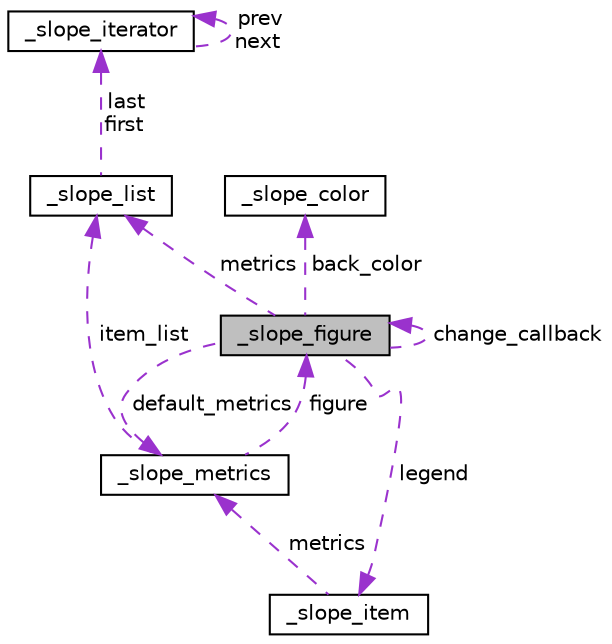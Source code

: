 digraph "_slope_figure"
{
  edge [fontname="Helvetica",fontsize="10",labelfontname="Helvetica",labelfontsize="10"];
  node [fontname="Helvetica",fontsize="10",shape=record];
  Node1 [label="_slope_figure",height=0.2,width=0.4,color="black", fillcolor="grey75", style="filled", fontcolor="black"];
  Node2 -> Node1 [dir="back",color="darkorchid3",fontsize="10",style="dashed",label=" metrics" ,fontname="Helvetica"];
  Node2 [label="_slope_list",height=0.2,width=0.4,color="black", fillcolor="white", style="filled",URL="$struct__slope__list.html"];
  Node3 -> Node2 [dir="back",color="darkorchid3",fontsize="10",style="dashed",label=" last\nfirst" ,fontname="Helvetica"];
  Node3 [label="_slope_iterator",height=0.2,width=0.4,color="black", fillcolor="white", style="filled",URL="$struct__slope__iterator.html"];
  Node3 -> Node3 [dir="back",color="darkorchid3",fontsize="10",style="dashed",label=" prev\nnext" ,fontname="Helvetica"];
  Node4 -> Node1 [dir="back",color="darkorchid3",fontsize="10",style="dashed",label=" default_metrics" ,fontname="Helvetica"];
  Node4 [label="_slope_metrics",height=0.2,width=0.4,color="black", fillcolor="white", style="filled",URL="$struct__slope__metrics.html"];
  Node2 -> Node4 [dir="back",color="darkorchid3",fontsize="10",style="dashed",label=" item_list" ,fontname="Helvetica"];
  Node1 -> Node4 [dir="back",color="darkorchid3",fontsize="10",style="dashed",label=" figure" ,fontname="Helvetica"];
  Node1 -> Node1 [dir="back",color="darkorchid3",fontsize="10",style="dashed",label=" change_callback" ,fontname="Helvetica"];
  Node5 -> Node1 [dir="back",color="darkorchid3",fontsize="10",style="dashed",label=" legend" ,fontname="Helvetica"];
  Node5 [label="_slope_item",height=0.2,width=0.4,color="black", fillcolor="white", style="filled",URL="$struct__slope__item.html"];
  Node4 -> Node5 [dir="back",color="darkorchid3",fontsize="10",style="dashed",label=" metrics" ,fontname="Helvetica"];
  Node6 -> Node1 [dir="back",color="darkorchid3",fontsize="10",style="dashed",label=" back_color" ,fontname="Helvetica"];
  Node6 [label="_slope_color",height=0.2,width=0.4,color="black", fillcolor="white", style="filled",URL="$struct__slope__color.html"];
}
